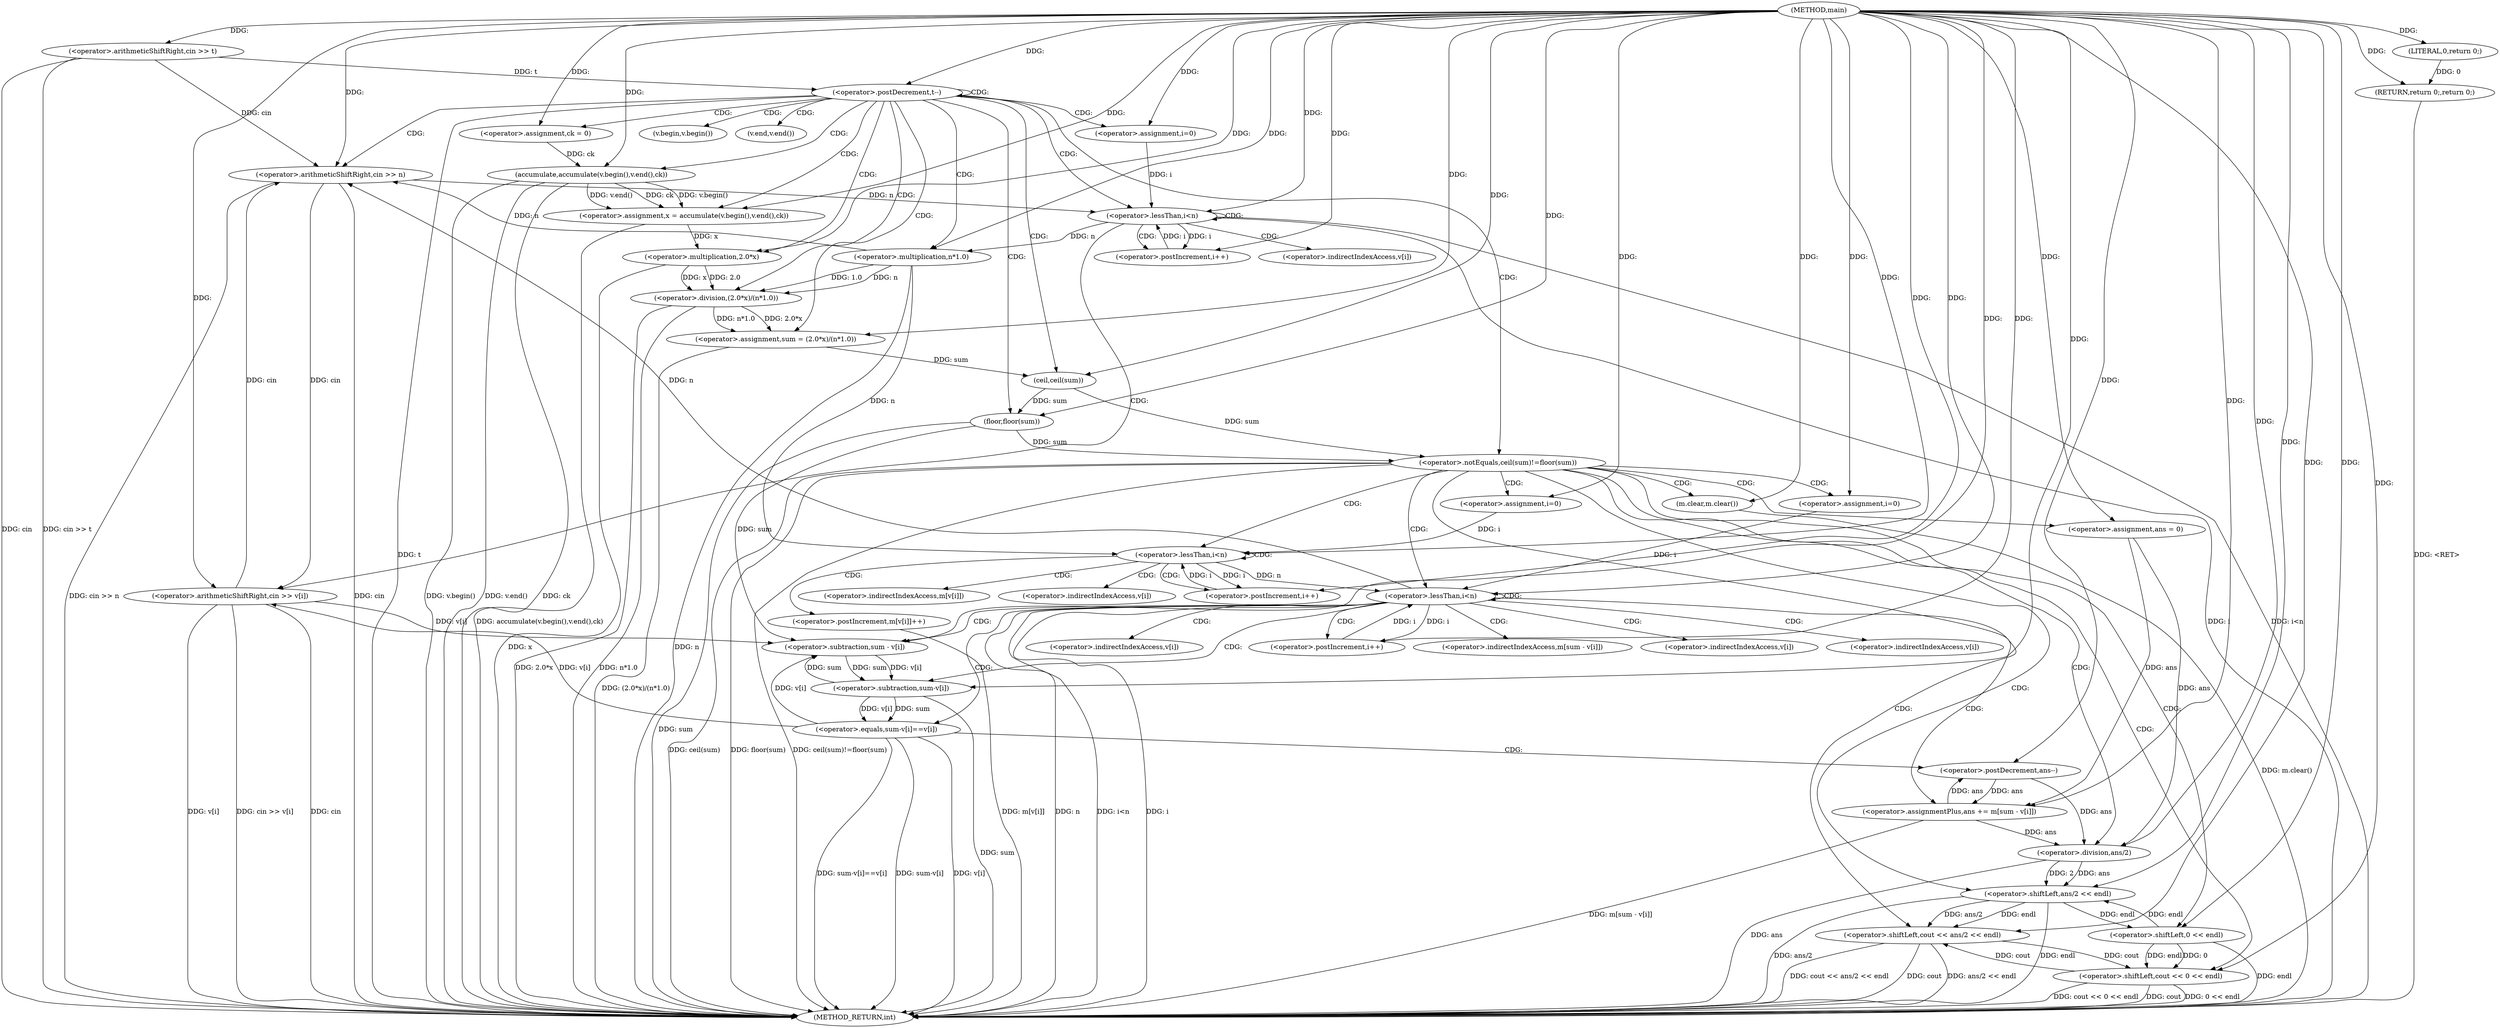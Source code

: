 digraph "main" {  
"1000101" [label = "(METHOD,main)" ]
"1000230" [label = "(METHOD_RETURN,int)" ]
"1000104" [label = "(<operator>.arithmeticShiftRight,cin >> t)" ]
"1000228" [label = "(RETURN,return 0;,return 0;)" ]
"1000108" [label = "(<operator>.postDecrement,t--)" ]
"1000229" [label = "(LITERAL,0,return 0;)" ]
"1000112" [label = "(<operator>.arithmeticShiftRight,cin >> n)" ]
"1000117" [label = "(<operator>.assignment,ck = 0)" ]
"1000136" [label = "(<operator>.assignment,x = accumulate(v.begin(),v.end(),ck))" ]
"1000143" [label = "(<operator>.assignment,sum = (2.0*x)/(n*1.0))" ]
"1000184" [label = "(<operator>.assignment,ans = 0)" ]
"1000220" [label = "(<operator>.shiftLeft,cout << ans/2 << endl)" ]
"1000227" [label = "(m.clear,m.clear())" ]
"1000122" [label = "(<operator>.assignment,i=0)" ]
"1000125" [label = "(<operator>.lessThan,i<n)" ]
"1000128" [label = "(<operator>.postIncrement,i++)" ]
"1000130" [label = "(<operator>.arithmeticShiftRight,cin >> v[i])" ]
"1000153" [label = "(<operator>.notEquals,ceil(sum)!=floor(sum))" ]
"1000168" [label = "(<operator>.assignment,i=0)" ]
"1000171" [label = "(<operator>.lessThan,i<n)" ]
"1000174" [label = "(<operator>.postIncrement,i++)" ]
"1000189" [label = "(<operator>.assignment,i=0)" ]
"1000192" [label = "(<operator>.lessThan,i<n)" ]
"1000195" [label = "(<operator>.postIncrement,i++)" ]
"1000138" [label = "(accumulate,accumulate(v.begin(),v.end(),ck))" ]
"1000145" [label = "(<operator>.division,(2.0*x)/(n*1.0))" ]
"1000159" [label = "(<operator>.shiftLeft,cout << 0 << endl)" ]
"1000177" [label = "(<operator>.postIncrement,m[v[i]]++)" ]
"1000198" [label = "(<operator>.assignmentPlus,ans += m[sum - v[i]])" ]
"1000222" [label = "(<operator>.shiftLeft,ans/2 << endl)" ]
"1000146" [label = "(<operator>.multiplication,2.0*x)" ]
"1000149" [label = "(<operator>.multiplication,n*1.0)" ]
"1000154" [label = "(ceil,ceil(sum))" ]
"1000156" [label = "(floor,floor(sum))" ]
"1000208" [label = "(<operator>.equals,sum-v[i]==v[i])" ]
"1000223" [label = "(<operator>.division,ans/2)" ]
"1000161" [label = "(<operator>.shiftLeft,0 << endl)" ]
"1000218" [label = "(<operator>.postDecrement,ans--)" ]
"1000202" [label = "(<operator>.subtraction,sum - v[i])" ]
"1000209" [label = "(<operator>.subtraction,sum-v[i])" ]
"1000132" [label = "(<operator>.indirectIndexAccess,v[i])" ]
"1000139" [label = "(v.begin,v.begin())" ]
"1000140" [label = "(v.end,v.end())" ]
"1000178" [label = "(<operator>.indirectIndexAccess,m[v[i]])" ]
"1000200" [label = "(<operator>.indirectIndexAccess,m[sum - v[i]])" ]
"1000180" [label = "(<operator>.indirectIndexAccess,v[i])" ]
"1000214" [label = "(<operator>.indirectIndexAccess,v[i])" ]
"1000204" [label = "(<operator>.indirectIndexAccess,v[i])" ]
"1000211" [label = "(<operator>.indirectIndexAccess,v[i])" ]
  "1000228" -> "1000230"  [ label = "DDG: <RET>"] 
  "1000104" -> "1000230"  [ label = "DDG: cin"] 
  "1000104" -> "1000230"  [ label = "DDG: cin >> t"] 
  "1000108" -> "1000230"  [ label = "DDG: t"] 
  "1000112" -> "1000230"  [ label = "DDG: cin"] 
  "1000112" -> "1000230"  [ label = "DDG: cin >> n"] 
  "1000125" -> "1000230"  [ label = "DDG: i"] 
  "1000125" -> "1000230"  [ label = "DDG: i<n"] 
  "1000138" -> "1000230"  [ label = "DDG: v.begin()"] 
  "1000138" -> "1000230"  [ label = "DDG: v.end()"] 
  "1000138" -> "1000230"  [ label = "DDG: ck"] 
  "1000136" -> "1000230"  [ label = "DDG: accumulate(v.begin(),v.end(),ck)"] 
  "1000146" -> "1000230"  [ label = "DDG: x"] 
  "1000145" -> "1000230"  [ label = "DDG: 2.0*x"] 
  "1000149" -> "1000230"  [ label = "DDG: n"] 
  "1000145" -> "1000230"  [ label = "DDG: n*1.0"] 
  "1000143" -> "1000230"  [ label = "DDG: (2.0*x)/(n*1.0)"] 
  "1000153" -> "1000230"  [ label = "DDG: ceil(sum)"] 
  "1000156" -> "1000230"  [ label = "DDG: sum"] 
  "1000153" -> "1000230"  [ label = "DDG: floor(sum)"] 
  "1000153" -> "1000230"  [ label = "DDG: ceil(sum)!=floor(sum)"] 
  "1000192" -> "1000230"  [ label = "DDG: i"] 
  "1000192" -> "1000230"  [ label = "DDG: n"] 
  "1000192" -> "1000230"  [ label = "DDG: i<n"] 
  "1000220" -> "1000230"  [ label = "DDG: cout"] 
  "1000223" -> "1000230"  [ label = "DDG: ans"] 
  "1000222" -> "1000230"  [ label = "DDG: ans/2"] 
  "1000222" -> "1000230"  [ label = "DDG: endl"] 
  "1000220" -> "1000230"  [ label = "DDG: ans/2 << endl"] 
  "1000220" -> "1000230"  [ label = "DDG: cout << ans/2 << endl"] 
  "1000227" -> "1000230"  [ label = "DDG: m.clear()"] 
  "1000198" -> "1000230"  [ label = "DDG: m[sum - v[i]]"] 
  "1000209" -> "1000230"  [ label = "DDG: sum"] 
  "1000208" -> "1000230"  [ label = "DDG: sum-v[i]"] 
  "1000208" -> "1000230"  [ label = "DDG: v[i]"] 
  "1000208" -> "1000230"  [ label = "DDG: sum-v[i]==v[i]"] 
  "1000177" -> "1000230"  [ label = "DDG: m[v[i]]"] 
  "1000159" -> "1000230"  [ label = "DDG: cout"] 
  "1000161" -> "1000230"  [ label = "DDG: endl"] 
  "1000159" -> "1000230"  [ label = "DDG: 0 << endl"] 
  "1000159" -> "1000230"  [ label = "DDG: cout << 0 << endl"] 
  "1000130" -> "1000230"  [ label = "DDG: cin"] 
  "1000130" -> "1000230"  [ label = "DDG: v[i]"] 
  "1000130" -> "1000230"  [ label = "DDG: cin >> v[i]"] 
  "1000229" -> "1000228"  [ label = "DDG: 0"] 
  "1000101" -> "1000228"  [ label = "DDG: "] 
  "1000101" -> "1000104"  [ label = "DDG: "] 
  "1000101" -> "1000229"  [ label = "DDG: "] 
  "1000104" -> "1000108"  [ label = "DDG: t"] 
  "1000101" -> "1000108"  [ label = "DDG: "] 
  "1000101" -> "1000117"  [ label = "DDG: "] 
  "1000138" -> "1000136"  [ label = "DDG: ck"] 
  "1000138" -> "1000136"  [ label = "DDG: v.begin()"] 
  "1000138" -> "1000136"  [ label = "DDG: v.end()"] 
  "1000145" -> "1000143"  [ label = "DDG: 2.0*x"] 
  "1000145" -> "1000143"  [ label = "DDG: n*1.0"] 
  "1000101" -> "1000184"  [ label = "DDG: "] 
  "1000101" -> "1000227"  [ label = "DDG: "] 
  "1000104" -> "1000112"  [ label = "DDG: cin"] 
  "1000130" -> "1000112"  [ label = "DDG: cin"] 
  "1000101" -> "1000112"  [ label = "DDG: "] 
  "1000149" -> "1000112"  [ label = "DDG: n"] 
  "1000192" -> "1000112"  [ label = "DDG: n"] 
  "1000101" -> "1000122"  [ label = "DDG: "] 
  "1000101" -> "1000136"  [ label = "DDG: "] 
  "1000101" -> "1000143"  [ label = "DDG: "] 
  "1000101" -> "1000168"  [ label = "DDG: "] 
  "1000101" -> "1000189"  [ label = "DDG: "] 
  "1000159" -> "1000220"  [ label = "DDG: cout"] 
  "1000101" -> "1000220"  [ label = "DDG: "] 
  "1000222" -> "1000220"  [ label = "DDG: ans/2"] 
  "1000222" -> "1000220"  [ label = "DDG: endl"] 
  "1000122" -> "1000125"  [ label = "DDG: i"] 
  "1000128" -> "1000125"  [ label = "DDG: i"] 
  "1000101" -> "1000125"  [ label = "DDG: "] 
  "1000112" -> "1000125"  [ label = "DDG: n"] 
  "1000125" -> "1000128"  [ label = "DDG: i"] 
  "1000101" -> "1000128"  [ label = "DDG: "] 
  "1000112" -> "1000130"  [ label = "DDG: cin"] 
  "1000101" -> "1000130"  [ label = "DDG: "] 
  "1000208" -> "1000130"  [ label = "DDG: v[i]"] 
  "1000101" -> "1000138"  [ label = "DDG: "] 
  "1000117" -> "1000138"  [ label = "DDG: ck"] 
  "1000146" -> "1000145"  [ label = "DDG: x"] 
  "1000146" -> "1000145"  [ label = "DDG: 2.0"] 
  "1000149" -> "1000145"  [ label = "DDG: 1.0"] 
  "1000149" -> "1000145"  [ label = "DDG: n"] 
  "1000154" -> "1000153"  [ label = "DDG: sum"] 
  "1000156" -> "1000153"  [ label = "DDG: sum"] 
  "1000168" -> "1000171"  [ label = "DDG: i"] 
  "1000174" -> "1000171"  [ label = "DDG: i"] 
  "1000101" -> "1000171"  [ label = "DDG: "] 
  "1000149" -> "1000171"  [ label = "DDG: n"] 
  "1000171" -> "1000174"  [ label = "DDG: i"] 
  "1000101" -> "1000174"  [ label = "DDG: "] 
  "1000189" -> "1000192"  [ label = "DDG: i"] 
  "1000195" -> "1000192"  [ label = "DDG: i"] 
  "1000101" -> "1000192"  [ label = "DDG: "] 
  "1000171" -> "1000192"  [ label = "DDG: n"] 
  "1000192" -> "1000195"  [ label = "DDG: i"] 
  "1000101" -> "1000195"  [ label = "DDG: "] 
  "1000223" -> "1000222"  [ label = "DDG: 2"] 
  "1000223" -> "1000222"  [ label = "DDG: ans"] 
  "1000161" -> "1000222"  [ label = "DDG: endl"] 
  "1000101" -> "1000222"  [ label = "DDG: "] 
  "1000101" -> "1000146"  [ label = "DDG: "] 
  "1000136" -> "1000146"  [ label = "DDG: x"] 
  "1000125" -> "1000149"  [ label = "DDG: n"] 
  "1000101" -> "1000149"  [ label = "DDG: "] 
  "1000143" -> "1000154"  [ label = "DDG: sum"] 
  "1000101" -> "1000154"  [ label = "DDG: "] 
  "1000154" -> "1000156"  [ label = "DDG: sum"] 
  "1000101" -> "1000156"  [ label = "DDG: "] 
  "1000220" -> "1000159"  [ label = "DDG: cout"] 
  "1000101" -> "1000159"  [ label = "DDG: "] 
  "1000161" -> "1000159"  [ label = "DDG: endl"] 
  "1000161" -> "1000159"  [ label = "DDG: 0"] 
  "1000184" -> "1000198"  [ label = "DDG: ans"] 
  "1000218" -> "1000198"  [ label = "DDG: ans"] 
  "1000101" -> "1000198"  [ label = "DDG: "] 
  "1000184" -> "1000223"  [ label = "DDG: ans"] 
  "1000198" -> "1000223"  [ label = "DDG: ans"] 
  "1000218" -> "1000223"  [ label = "DDG: ans"] 
  "1000101" -> "1000223"  [ label = "DDG: "] 
  "1000101" -> "1000161"  [ label = "DDG: "] 
  "1000222" -> "1000161"  [ label = "DDG: endl"] 
  "1000209" -> "1000208"  [ label = "DDG: sum"] 
  "1000209" -> "1000208"  [ label = "DDG: v[i]"] 
  "1000156" -> "1000202"  [ label = "DDG: sum"] 
  "1000209" -> "1000202"  [ label = "DDG: sum"] 
  "1000101" -> "1000202"  [ label = "DDG: "] 
  "1000208" -> "1000202"  [ label = "DDG: v[i]"] 
  "1000130" -> "1000202"  [ label = "DDG: v[i]"] 
  "1000202" -> "1000209"  [ label = "DDG: sum"] 
  "1000101" -> "1000209"  [ label = "DDG: "] 
  "1000202" -> "1000209"  [ label = "DDG: v[i]"] 
  "1000198" -> "1000218"  [ label = "DDG: ans"] 
  "1000101" -> "1000218"  [ label = "DDG: "] 
  "1000108" -> "1000125"  [ label = "CDG: "] 
  "1000108" -> "1000117"  [ label = "CDG: "] 
  "1000108" -> "1000156"  [ label = "CDG: "] 
  "1000108" -> "1000139"  [ label = "CDG: "] 
  "1000108" -> "1000149"  [ label = "CDG: "] 
  "1000108" -> "1000122"  [ label = "CDG: "] 
  "1000108" -> "1000112"  [ label = "CDG: "] 
  "1000108" -> "1000154"  [ label = "CDG: "] 
  "1000108" -> "1000145"  [ label = "CDG: "] 
  "1000108" -> "1000146"  [ label = "CDG: "] 
  "1000108" -> "1000138"  [ label = "CDG: "] 
  "1000108" -> "1000153"  [ label = "CDG: "] 
  "1000108" -> "1000136"  [ label = "CDG: "] 
  "1000108" -> "1000143"  [ label = "CDG: "] 
  "1000108" -> "1000108"  [ label = "CDG: "] 
  "1000108" -> "1000140"  [ label = "CDG: "] 
  "1000125" -> "1000125"  [ label = "CDG: "] 
  "1000125" -> "1000128"  [ label = "CDG: "] 
  "1000125" -> "1000132"  [ label = "CDG: "] 
  "1000125" -> "1000130"  [ label = "CDG: "] 
  "1000153" -> "1000161"  [ label = "CDG: "] 
  "1000153" -> "1000227"  [ label = "CDG: "] 
  "1000153" -> "1000222"  [ label = "CDG: "] 
  "1000153" -> "1000220"  [ label = "CDG: "] 
  "1000153" -> "1000192"  [ label = "CDG: "] 
  "1000153" -> "1000189"  [ label = "CDG: "] 
  "1000153" -> "1000168"  [ label = "CDG: "] 
  "1000153" -> "1000159"  [ label = "CDG: "] 
  "1000153" -> "1000171"  [ label = "CDG: "] 
  "1000153" -> "1000184"  [ label = "CDG: "] 
  "1000153" -> "1000223"  [ label = "CDG: "] 
  "1000171" -> "1000174"  [ label = "CDG: "] 
  "1000171" -> "1000180"  [ label = "CDG: "] 
  "1000171" -> "1000178"  [ label = "CDG: "] 
  "1000171" -> "1000171"  [ label = "CDG: "] 
  "1000171" -> "1000177"  [ label = "CDG: "] 
  "1000192" -> "1000200"  [ label = "CDG: "] 
  "1000192" -> "1000211"  [ label = "CDG: "] 
  "1000192" -> "1000208"  [ label = "CDG: "] 
  "1000192" -> "1000204"  [ label = "CDG: "] 
  "1000192" -> "1000214"  [ label = "CDG: "] 
  "1000192" -> "1000192"  [ label = "CDG: "] 
  "1000192" -> "1000198"  [ label = "CDG: "] 
  "1000192" -> "1000195"  [ label = "CDG: "] 
  "1000192" -> "1000202"  [ label = "CDG: "] 
  "1000192" -> "1000209"  [ label = "CDG: "] 
  "1000208" -> "1000218"  [ label = "CDG: "] 
}
